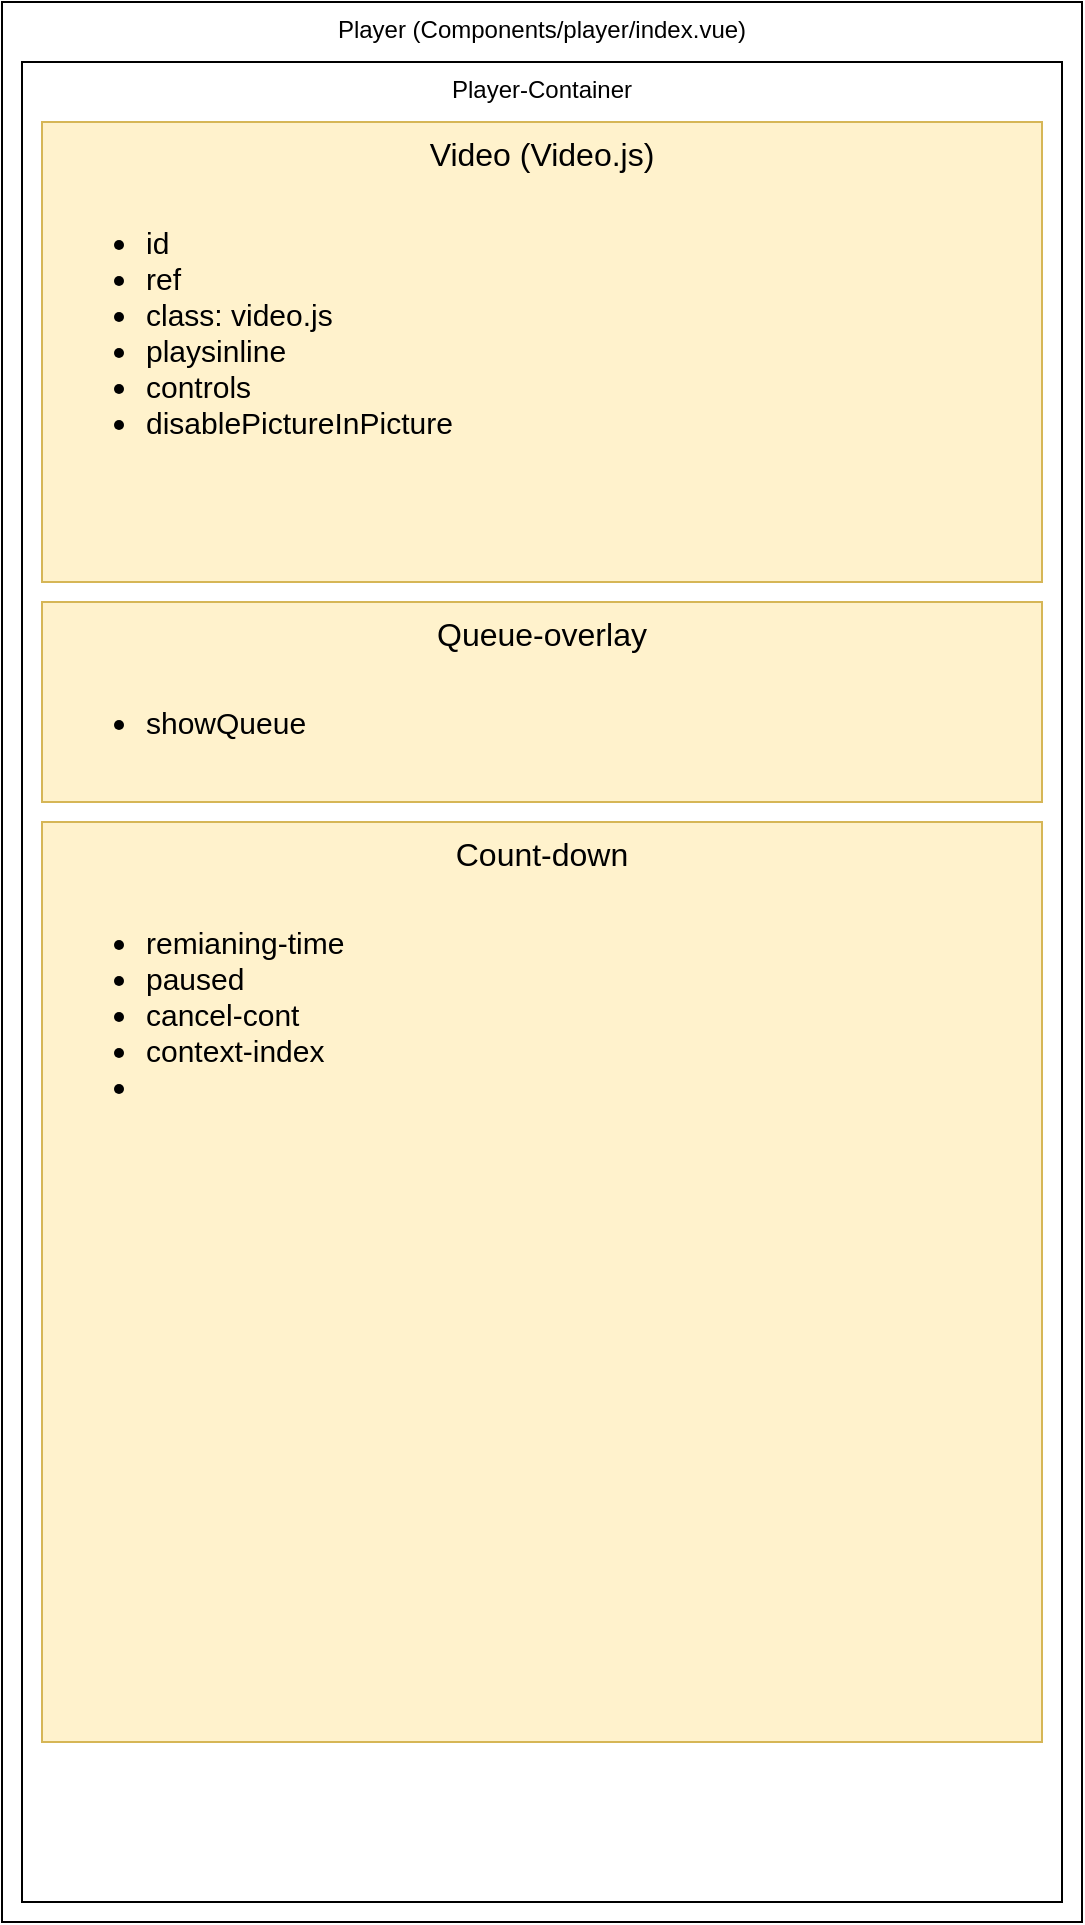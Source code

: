 <mxfile version="18.0.3" type="github">
  <diagram id="ZTcMBytY86qPL3wdXQQr" name="Page-1">
    <mxGraphModel dx="710" dy="1141" grid="1" gridSize="10" guides="1" tooltips="1" connect="1" arrows="1" fold="1" page="1" pageScale="1" pageWidth="827" pageHeight="1169" math="0" shadow="0">
      <root>
        <mxCell id="0" />
        <mxCell id="1" parent="0" />
        <mxCell id="h2JM3-zbyorCBhI83ONb-1" value="Player (Components/player/index.vue)" style="rounded=0;whiteSpace=wrap;html=1;verticalAlign=top;" vertex="1" parent="1">
          <mxGeometry x="210" y="110" width="540" height="960" as="geometry" />
        </mxCell>
        <mxCell id="h2JM3-zbyorCBhI83ONb-2" value="Player-Container" style="rounded=0;whiteSpace=wrap;html=1;verticalAlign=top;" vertex="1" parent="1">
          <mxGeometry x="220" y="140" width="520" height="920" as="geometry" />
        </mxCell>
        <mxCell id="h2JM3-zbyorCBhI83ONb-3" value="&lt;font style=&quot;font-size: 16px;&quot;&gt;Video (Video.js)&lt;/font&gt;" style="rounded=0;whiteSpace=wrap;html=1;verticalAlign=top;fillColor=#fff2cc;strokeColor=#d6b656;" vertex="1" parent="1">
          <mxGeometry x="230" y="170" width="500" height="230" as="geometry" />
        </mxCell>
        <mxCell id="h2JM3-zbyorCBhI83ONb-5" value="&lt;ul style=&quot;font-size: 15px;&quot;&gt;&lt;li style=&quot;font-size: 15px;&quot;&gt;id&lt;/li&gt;&lt;li style=&quot;font-size: 15px;&quot;&gt;ref&lt;/li&gt;&lt;li style=&quot;font-size: 15px;&quot;&gt;class: video.js&lt;/li&gt;&lt;li style=&quot;font-size: 15px;&quot;&gt;playsinline&lt;/li&gt;&lt;li style=&quot;font-size: 15px;&quot;&gt;controls&lt;/li&gt;&lt;li style=&quot;font-size: 15px;&quot;&gt;disablePictureInPicture&lt;/li&gt;&lt;/ul&gt;" style="text;html=1;strokeColor=none;fillColor=none;align=left;verticalAlign=top;whiteSpace=wrap;rounded=0;fontSize=15;" vertex="1" parent="1">
          <mxGeometry x="240" y="200" width="230" height="180" as="geometry" />
        </mxCell>
        <mxCell id="h2JM3-zbyorCBhI83ONb-6" value="&lt;font style=&quot;font-size: 16px;&quot;&gt;Queue-overlay&lt;/font&gt;" style="rounded=0;whiteSpace=wrap;html=1;verticalAlign=top;fillColor=#fff2cc;strokeColor=#d6b656;" vertex="1" parent="1">
          <mxGeometry x="230" y="410" width="500" height="100" as="geometry" />
        </mxCell>
        <mxCell id="h2JM3-zbyorCBhI83ONb-7" value="&lt;ul style=&quot;font-size: 15px;&quot;&gt;&lt;li style=&quot;font-size: 15px;&quot;&gt;showQueue&lt;/li&gt;&lt;/ul&gt;" style="text;html=1;strokeColor=none;fillColor=none;align=left;verticalAlign=top;whiteSpace=wrap;rounded=0;fontSize=15;" vertex="1" parent="1">
          <mxGeometry x="240" y="440" width="300" height="50" as="geometry" />
        </mxCell>
        <mxCell id="h2JM3-zbyorCBhI83ONb-8" value="&lt;font style=&quot;font-size: 16px;&quot;&gt;Count-down&lt;/font&gt;" style="rounded=0;whiteSpace=wrap;html=1;verticalAlign=top;fillColor=#fff2cc;strokeColor=#d6b656;" vertex="1" parent="1">
          <mxGeometry x="230" y="520" width="500" height="460" as="geometry" />
        </mxCell>
        <mxCell id="h2JM3-zbyorCBhI83ONb-9" value="&lt;ul style=&quot;font-size: 15px;&quot;&gt;&lt;li style=&quot;font-size: 15px;&quot;&gt;remianing-time&lt;/li&gt;&lt;li style=&quot;font-size: 15px;&quot;&gt;paused&lt;/li&gt;&lt;li style=&quot;font-size: 15px;&quot;&gt;cancel-cont&lt;/li&gt;&lt;li style=&quot;font-size: 15px;&quot;&gt;context-index&lt;/li&gt;&lt;li style=&quot;font-size: 15px;&quot;&gt;&lt;br&gt;&lt;/li&gt;&lt;/ul&gt;" style="text;html=1;strokeColor=none;fillColor=none;align=left;verticalAlign=top;whiteSpace=wrap;rounded=0;fontSize=15;" vertex="1" parent="1">
          <mxGeometry x="240" y="550" width="230" height="180" as="geometry" />
        </mxCell>
      </root>
    </mxGraphModel>
  </diagram>
</mxfile>
